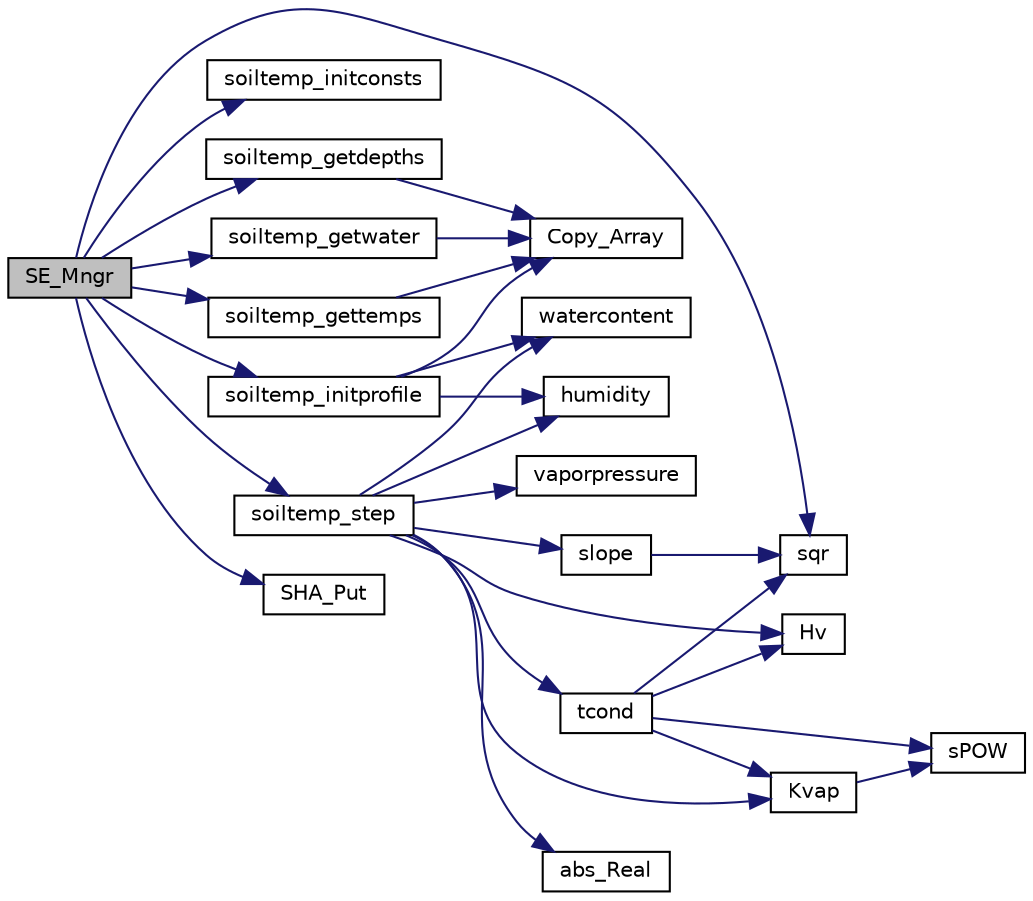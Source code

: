 digraph "SE_Mngr"
{
  edge [fontname="Helvetica",fontsize="10",labelfontname="Helvetica",labelfontsize="10"];
  node [fontname="Helvetica",fontsize="10",shape=record];
  rankdir="LR";
  Node1 [label="SE_Mngr",height=0.2,width=0.4,color="black", fillcolor="grey75", style="filled", fontcolor="black"];
  Node1 -> Node2 [color="midnightblue",fontsize="10",style="solid",fontname="Helvetica"];
  Node2 [label="sqr",height=0.2,width=0.4,color="black", fillcolor="white", style="filled",URL="$fof__soi_8c.html#a1a35cac9977f5ee55e3378655cb905d4"];
  Node1 -> Node3 [color="midnightblue",fontsize="10",style="solid",fontname="Helvetica"];
  Node3 [label="soiltemp_initconsts",height=0.2,width=0.4,color="black", fillcolor="white", style="filled",URL="$fof__soi_8c.html#a33528a3e11d0dfc2df85c3cf5c3d29cd"];
  Node1 -> Node4 [color="midnightblue",fontsize="10",style="solid",fontname="Helvetica"];
  Node4 [label="soiltemp_getdepths",height=0.2,width=0.4,color="black", fillcolor="white", style="filled",URL="$fof__soi_8c.html#a5c100e289d7a1e950ad784b249014ffd"];
  Node4 -> Node5 [color="midnightblue",fontsize="10",style="solid",fontname="Helvetica"];
  Node5 [label="Copy_Array",height=0.2,width=0.4,color="black", fillcolor="white", style="filled",URL="$fof__soi_8c.html#a25e86bb7dc96254b4039dc805fa55af6"];
  Node1 -> Node6 [color="midnightblue",fontsize="10",style="solid",fontname="Helvetica"];
  Node6 [label="soiltemp_initprofile",height=0.2,width=0.4,color="black", fillcolor="white", style="filled",URL="$fof__soi_8c.html#a9fca50c75a0a0ddf2d69cb9b309602ad"];
  Node6 -> Node5 [color="midnightblue",fontsize="10",style="solid",fontname="Helvetica"];
  Node6 -> Node7 [color="midnightblue",fontsize="10",style="solid",fontname="Helvetica"];
  Node7 [label="watercontent",height=0.2,width=0.4,color="black", fillcolor="white", style="filled",URL="$fof__soi_8c.html#add6b581c2a257ef2111280220aa4a7fe"];
  Node6 -> Node8 [color="midnightblue",fontsize="10",style="solid",fontname="Helvetica"];
  Node8 [label="humidity",height=0.2,width=0.4,color="black", fillcolor="white", style="filled",URL="$fof__soi_8c.html#a3cba2c41a79c94e481b8e9a73f1797a4"];
  Node1 -> Node9 [color="midnightblue",fontsize="10",style="solid",fontname="Helvetica"];
  Node9 [label="soiltemp_step",height=0.2,width=0.4,color="black", fillcolor="white", style="filled",URL="$fof__soi_8c.html#ae3d5ee731060fb262aa9294f9095fd60"];
  Node9 -> Node10 [color="midnightblue",fontsize="10",style="solid",fontname="Helvetica"];
  Node10 [label="vaporpressure",height=0.2,width=0.4,color="black", fillcolor="white", style="filled",URL="$fof__soi_8c.html#ab7eb758dba169c4e7f8f1eb28ab5bb85"];
  Node9 -> Node11 [color="midnightblue",fontsize="10",style="solid",fontname="Helvetica"];
  Node11 [label="slope",height=0.2,width=0.4,color="black", fillcolor="white", style="filled",URL="$fof__soi_8c.html#ac490823ca6d42e8898c5254c70a316ff"];
  Node11 -> Node2 [color="midnightblue",fontsize="10",style="solid",fontname="Helvetica"];
  Node9 -> Node12 [color="midnightblue",fontsize="10",style="solid",fontname="Helvetica"];
  Node12 [label="Hv",height=0.2,width=0.4,color="black", fillcolor="white", style="filled",URL="$fof__soi_8c.html#a6acd8711a06a477da2c1eb081b5986ed"];
  Node9 -> Node13 [color="midnightblue",fontsize="10",style="solid",fontname="Helvetica"];
  Node13 [label="tcond",height=0.2,width=0.4,color="black", fillcolor="white", style="filled",URL="$fof__soi_8c.html#a07bd63619ab45133a557e48296de2810"];
  Node13 -> Node2 [color="midnightblue",fontsize="10",style="solid",fontname="Helvetica"];
  Node13 -> Node14 [color="midnightblue",fontsize="10",style="solid",fontname="Helvetica"];
  Node14 [label="sPOW",height=0.2,width=0.4,color="black", fillcolor="white", style="filled",URL="$fof__soi_8c.html#a79bb97148b62dfb05e35bb6fb5af4f26"];
  Node13 -> Node15 [color="midnightblue",fontsize="10",style="solid",fontname="Helvetica"];
  Node15 [label="Kvap",height=0.2,width=0.4,color="black", fillcolor="white", style="filled",URL="$fof__soi_8c.html#aa636a5669ea4771c25f435cf81350e41"];
  Node15 -> Node14 [color="midnightblue",fontsize="10",style="solid",fontname="Helvetica"];
  Node13 -> Node12 [color="midnightblue",fontsize="10",style="solid",fontname="Helvetica"];
  Node9 -> Node15 [color="midnightblue",fontsize="10",style="solid",fontname="Helvetica"];
  Node9 -> Node16 [color="midnightblue",fontsize="10",style="solid",fontname="Helvetica"];
  Node16 [label="abs_Real",height=0.2,width=0.4,color="black", fillcolor="white", style="filled",URL="$fof__soi_8c.html#a76461aa93e07e1f7b2dbd63623be67db"];
  Node9 -> Node7 [color="midnightblue",fontsize="10",style="solid",fontname="Helvetica"];
  Node9 -> Node8 [color="midnightblue",fontsize="10",style="solid",fontname="Helvetica"];
  Node1 -> Node17 [color="midnightblue",fontsize="10",style="solid",fontname="Helvetica"];
  Node17 [label="soiltemp_getwater",height=0.2,width=0.4,color="black", fillcolor="white", style="filled",URL="$fof__soi_8c.html#a8d8fa867966bc4e517b2bd284d9a70a2"];
  Node17 -> Node5 [color="midnightblue",fontsize="10",style="solid",fontname="Helvetica"];
  Node1 -> Node18 [color="midnightblue",fontsize="10",style="solid",fontname="Helvetica"];
  Node18 [label="soiltemp_gettemps",height=0.2,width=0.4,color="black", fillcolor="white", style="filled",URL="$fof__soi_8c.html#a4aa7121d31d9d146853fbf3d1451051d"];
  Node18 -> Node5 [color="midnightblue",fontsize="10",style="solid",fontname="Helvetica"];
  Node1 -> Node19 [color="midnightblue",fontsize="10",style="solid",fontname="Helvetica"];
  Node19 [label="SHA_Put",height=0.2,width=0.4,color="black", fillcolor="white", style="filled",URL="$fof__sha_8c.html#afe797c0bd67afb829f03833597d0a959"];
}
